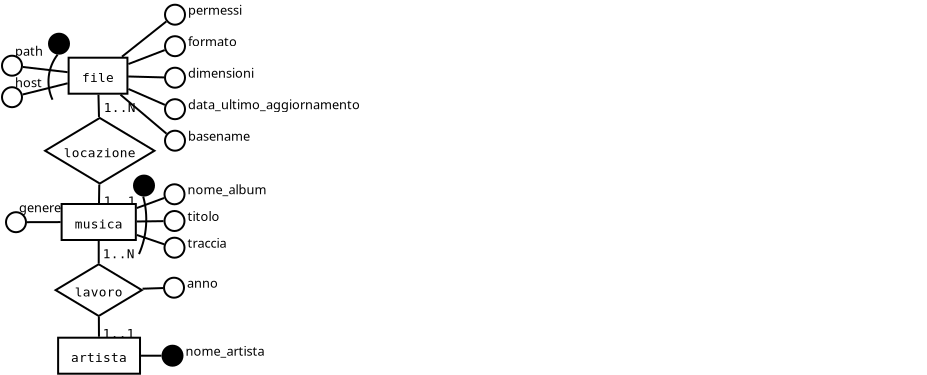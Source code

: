 <?xml version="1.0" encoding="UTF-8"?>
<dia:diagram xmlns:dia="http://www.lysator.liu.se/~alla/dia/">
  <dia:layer name="Sfondo" visible="true">
    <dia:object type="ER - Relationship" version="0" id="O0">
      <dia:attribute name="obj_pos">
        <dia:point val="33.881,2.013"/>
      </dia:attribute>
      <dia:attribute name="obj_bb">
        <dia:rectangle val="33.831,0.863;39.081,6.253"/>
      </dia:attribute>
      <dia:attribute name="elem_corner">
        <dia:point val="33.881,2.013"/>
      </dia:attribute>
      <dia:attribute name="elem_width">
        <dia:real val="5.15"/>
      </dia:attribute>
      <dia:attribute name="elem_height">
        <dia:real val="3.09"/>
      </dia:attribute>
      <dia:attribute name="border_width">
        <dia:real val="0.1"/>
      </dia:attribute>
      <dia:attribute name="border_color">
        <dia:color val="#000000"/>
      </dia:attribute>
      <dia:attribute name="inner_color">
        <dia:color val="#ffffff"/>
      </dia:attribute>
      <dia:attribute name="name">
        <dia:string>#locazione#</dia:string>
      </dia:attribute>
      <dia:attribute name="left_card">
        <dia:string>#1..N#</dia:string>
      </dia:attribute>
      <dia:attribute name="right_card">
        <dia:string>#1..1#</dia:string>
      </dia:attribute>
      <dia:attribute name="identifying">
        <dia:boolean val="false"/>
      </dia:attribute>
      <dia:attribute name="rotated">
        <dia:boolean val="true"/>
      </dia:attribute>
      <dia:attribute name="font">
        <dia:font family="monospace" style="0" name="Courier"/>
      </dia:attribute>
      <dia:attribute name="font_height">
        <dia:real val="0.8"/>
      </dia:attribute>
    </dia:object>
    <dia:object type="ER - Entity" version="0" id="O1">
      <dia:attribute name="obj_pos">
        <dia:point val="35.056,-1"/>
      </dia:attribute>
      <dia:attribute name="obj_bb">
        <dia:rectangle val="35.006,-1.05;37.906,0.85"/>
      </dia:attribute>
      <dia:attribute name="elem_corner">
        <dia:point val="35.056,-1"/>
      </dia:attribute>
      <dia:attribute name="elem_width">
        <dia:real val="2.8"/>
      </dia:attribute>
      <dia:attribute name="elem_height">
        <dia:real val="1.8"/>
      </dia:attribute>
      <dia:attribute name="border_width">
        <dia:real val="0.1"/>
      </dia:attribute>
      <dia:attribute name="border_color">
        <dia:color val="#000000"/>
      </dia:attribute>
      <dia:attribute name="inner_color">
        <dia:color val="#ffffff"/>
      </dia:attribute>
      <dia:attribute name="name">
        <dia:string>#file#</dia:string>
      </dia:attribute>
      <dia:attribute name="weak">
        <dia:boolean val="false"/>
      </dia:attribute>
      <dia:attribute name="associative">
        <dia:boolean val="false"/>
      </dia:attribute>
      <dia:attribute name="font">
        <dia:font family="monospace" style="0" name="Courier"/>
      </dia:attribute>
      <dia:attribute name="font_height">
        <dia:real val="0.8"/>
      </dia:attribute>
    </dia:object>
    <dia:object type="ER - Entity" version="0" id="O2">
      <dia:attribute name="obj_pos">
        <dia:point val="34.531,13"/>
      </dia:attribute>
      <dia:attribute name="obj_bb">
        <dia:rectangle val="34.481,12.95;38.431,14.85"/>
      </dia:attribute>
      <dia:attribute name="elem_corner">
        <dia:point val="34.531,13"/>
      </dia:attribute>
      <dia:attribute name="elem_width">
        <dia:real val="3.85"/>
      </dia:attribute>
      <dia:attribute name="elem_height">
        <dia:real val="1.8"/>
      </dia:attribute>
      <dia:attribute name="border_width">
        <dia:real val="0.1"/>
      </dia:attribute>
      <dia:attribute name="border_color">
        <dia:color val="#000000"/>
      </dia:attribute>
      <dia:attribute name="inner_color">
        <dia:color val="#ffffff"/>
      </dia:attribute>
      <dia:attribute name="name">
        <dia:string>#artista#</dia:string>
      </dia:attribute>
      <dia:attribute name="weak">
        <dia:boolean val="false"/>
      </dia:attribute>
      <dia:attribute name="associative">
        <dia:boolean val="false"/>
      </dia:attribute>
      <dia:attribute name="font">
        <dia:font family="monospace" style="0" name="Courier"/>
      </dia:attribute>
      <dia:attribute name="font_height">
        <dia:real val="0.8"/>
      </dia:attribute>
    </dia:object>
    <dia:object type="ER - Relationship" version="0" id="O3">
      <dia:attribute name="obj_pos">
        <dia:point val="34.406,9.328"/>
      </dia:attribute>
      <dia:attribute name="obj_bb">
        <dia:rectangle val="34.356,8.178;38.556,12.938"/>
      </dia:attribute>
      <dia:attribute name="elem_corner">
        <dia:point val="34.406,9.328"/>
      </dia:attribute>
      <dia:attribute name="elem_width">
        <dia:real val="4.1"/>
      </dia:attribute>
      <dia:attribute name="elem_height">
        <dia:real val="2.46"/>
      </dia:attribute>
      <dia:attribute name="border_width">
        <dia:real val="0.1"/>
      </dia:attribute>
      <dia:attribute name="border_color">
        <dia:color val="#000000"/>
      </dia:attribute>
      <dia:attribute name="inner_color">
        <dia:color val="#ffffff"/>
      </dia:attribute>
      <dia:attribute name="name">
        <dia:string>#lavoro#</dia:string>
      </dia:attribute>
      <dia:attribute name="left_card">
        <dia:string>#1..N#</dia:string>
      </dia:attribute>
      <dia:attribute name="right_card">
        <dia:string>#1..1#</dia:string>
      </dia:attribute>
      <dia:attribute name="identifying">
        <dia:boolean val="false"/>
      </dia:attribute>
      <dia:attribute name="rotated">
        <dia:boolean val="true"/>
      </dia:attribute>
      <dia:attribute name="font">
        <dia:font family="monospace" style="0" name="Courier"/>
      </dia:attribute>
      <dia:attribute name="font_height">
        <dia:real val="0.8"/>
      </dia:attribute>
    </dia:object>
    <dia:object type="ER - Entity" version="0" id="O4">
      <dia:attribute name="obj_pos">
        <dia:point val="34.706,6.315"/>
      </dia:attribute>
      <dia:attribute name="obj_bb">
        <dia:rectangle val="34.656,6.265;38.256,8.165"/>
      </dia:attribute>
      <dia:attribute name="elem_corner">
        <dia:point val="34.706,6.315"/>
      </dia:attribute>
      <dia:attribute name="elem_width">
        <dia:real val="3.5"/>
      </dia:attribute>
      <dia:attribute name="elem_height">
        <dia:real val="1.8"/>
      </dia:attribute>
      <dia:attribute name="border_width">
        <dia:real val="0.1"/>
      </dia:attribute>
      <dia:attribute name="border_color">
        <dia:color val="#000000"/>
      </dia:attribute>
      <dia:attribute name="inner_color">
        <dia:color val="#ffffff"/>
      </dia:attribute>
      <dia:attribute name="name">
        <dia:string>#musica#</dia:string>
      </dia:attribute>
      <dia:attribute name="weak">
        <dia:boolean val="false"/>
      </dia:attribute>
      <dia:attribute name="associative">
        <dia:boolean val="false"/>
      </dia:attribute>
      <dia:attribute name="font">
        <dia:font family="monospace" style="0" name="Courier"/>
      </dia:attribute>
      <dia:attribute name="font_height">
        <dia:real val="0.8"/>
      </dia:attribute>
    </dia:object>
    <dia:object type="Standard - Line" version="0" id="O5">
      <dia:attribute name="obj_pos">
        <dia:point val="38.431,13.9"/>
      </dia:attribute>
      <dia:attribute name="obj_bb">
        <dia:rectangle val="38.381,13.85;39.751,13.95"/>
      </dia:attribute>
      <dia:attribute name="conn_endpoints">
        <dia:point val="38.431,13.9"/>
        <dia:point val="39.701,13.9"/>
      </dia:attribute>
      <dia:attribute name="numcp">
        <dia:int val="1"/>
      </dia:attribute>
      <dia:connections>
        <dia:connection handle="0" to="O2" connection="8"/>
        <dia:connection handle="1" to="O27" connection="8"/>
      </dia:connections>
    </dia:object>
    <dia:object type="Standard - Text" version="1" id="O6">
      <dia:attribute name="obj_pos">
        <dia:point val="40.825,10.5"/>
      </dia:attribute>
      <dia:attribute name="obj_bb">
        <dia:rectangle val="40.825,9.97;42.288,10.895"/>
      </dia:attribute>
      <dia:attribute name="text">
        <dia:composite type="text">
          <dia:attribute name="string">
            <dia:string># anno#</dia:string>
          </dia:attribute>
          <dia:attribute name="font">
            <dia:font family="sans" style="0" name="Helvetica"/>
          </dia:attribute>
          <dia:attribute name="height">
            <dia:real val="0.8"/>
          </dia:attribute>
          <dia:attribute name="pos">
            <dia:point val="40.825,10.5"/>
          </dia:attribute>
          <dia:attribute name="color">
            <dia:color val="#000000"/>
          </dia:attribute>
          <dia:attribute name="alignment">
            <dia:enum val="0"/>
          </dia:attribute>
        </dia:composite>
      </dia:attribute>
      <dia:attribute name="valign">
        <dia:enum val="3"/>
      </dia:attribute>
      <dia:connections>
        <dia:connection handle="0" to="O7" connection="4"/>
      </dia:connections>
    </dia:object>
    <dia:object type="Standard - Ellipse" version="0" id="O7">
      <dia:attribute name="obj_pos">
        <dia:point val="39.825,10"/>
      </dia:attribute>
      <dia:attribute name="obj_bb">
        <dia:rectangle val="39.775,9.95;40.875,11.05"/>
      </dia:attribute>
      <dia:attribute name="elem_corner">
        <dia:point val="39.825,10"/>
      </dia:attribute>
      <dia:attribute name="elem_width">
        <dia:real val="1"/>
      </dia:attribute>
      <dia:attribute name="elem_height">
        <dia:real val="1"/>
      </dia:attribute>
    </dia:object>
    <dia:object type="Standard - Line" version="0" id="O8">
      <dia:attribute name="obj_pos">
        <dia:point val="38.549,10.526"/>
      </dia:attribute>
      <dia:attribute name="obj_bb">
        <dia:rectangle val="38.499,10.457;39.826,10.577"/>
      </dia:attribute>
      <dia:attribute name="conn_endpoints">
        <dia:point val="38.549,10.526"/>
        <dia:point val="39.775,10.508"/>
      </dia:attribute>
      <dia:attribute name="numcp">
        <dia:int val="1"/>
      </dia:attribute>
      <dia:connections>
        <dia:connection handle="0" to="O3" connection="8"/>
        <dia:connection handle="1" to="O7" connection="8"/>
      </dia:connections>
    </dia:object>
    <dia:object type="Standard - Text" version="1" id="O9">
      <dia:attribute name="obj_pos">
        <dia:point val="40.85,8.5"/>
      </dia:attribute>
      <dia:attribute name="obj_bb">
        <dia:rectangle val="40.85,7.97;42.735,8.895"/>
      </dia:attribute>
      <dia:attribute name="text">
        <dia:composite type="text">
          <dia:attribute name="string">
            <dia:string># traccia#</dia:string>
          </dia:attribute>
          <dia:attribute name="font">
            <dia:font family="sans" style="0" name="Helvetica"/>
          </dia:attribute>
          <dia:attribute name="height">
            <dia:real val="0.8"/>
          </dia:attribute>
          <dia:attribute name="pos">
            <dia:point val="40.85,8.5"/>
          </dia:attribute>
          <dia:attribute name="color">
            <dia:color val="#000000"/>
          </dia:attribute>
          <dia:attribute name="alignment">
            <dia:enum val="0"/>
          </dia:attribute>
        </dia:composite>
      </dia:attribute>
      <dia:attribute name="valign">
        <dia:enum val="3"/>
      </dia:attribute>
    </dia:object>
    <dia:object type="Standard - Text" version="1" id="O10">
      <dia:attribute name="obj_pos">
        <dia:point val="32.425,6.725"/>
      </dia:attribute>
      <dia:attribute name="obj_bb">
        <dia:rectangle val="32.425,6.195;34.407,7.12"/>
      </dia:attribute>
      <dia:attribute name="text">
        <dia:composite type="text">
          <dia:attribute name="string">
            <dia:string># genere#</dia:string>
          </dia:attribute>
          <dia:attribute name="font">
            <dia:font family="sans" style="0" name="Helvetica"/>
          </dia:attribute>
          <dia:attribute name="height">
            <dia:real val="0.8"/>
          </dia:attribute>
          <dia:attribute name="pos">
            <dia:point val="32.425,6.725"/>
          </dia:attribute>
          <dia:attribute name="color">
            <dia:color val="#000000"/>
          </dia:attribute>
          <dia:attribute name="alignment">
            <dia:enum val="0"/>
          </dia:attribute>
        </dia:composite>
      </dia:attribute>
      <dia:attribute name="valign">
        <dia:enum val="3"/>
      </dia:attribute>
      <dia:connections>
        <dia:connection handle="0" to="O11" connection="1"/>
      </dia:connections>
    </dia:object>
    <dia:object type="Standard - Ellipse" version="0" id="O11">
      <dia:attribute name="obj_pos">
        <dia:point val="31.925,6.725"/>
      </dia:attribute>
      <dia:attribute name="obj_bb">
        <dia:rectangle val="31.875,6.675;32.975,7.775"/>
      </dia:attribute>
      <dia:attribute name="elem_corner">
        <dia:point val="31.925,6.725"/>
      </dia:attribute>
      <dia:attribute name="elem_width">
        <dia:real val="1"/>
      </dia:attribute>
      <dia:attribute name="elem_height">
        <dia:real val="1"/>
      </dia:attribute>
    </dia:object>
    <dia:object type="Standard - Text" version="1" id="O12">
      <dia:attribute name="obj_pos">
        <dia:point val="32.225,-1.1"/>
      </dia:attribute>
      <dia:attribute name="obj_bb">
        <dia:rectangle val="32.225,-1.63;33.525,-0.705"/>
      </dia:attribute>
      <dia:attribute name="text">
        <dia:composite type="text">
          <dia:attribute name="string">
            <dia:string># path#</dia:string>
          </dia:attribute>
          <dia:attribute name="font">
            <dia:font family="sans" style="0" name="Helvetica"/>
          </dia:attribute>
          <dia:attribute name="height">
            <dia:real val="0.8"/>
          </dia:attribute>
          <dia:attribute name="pos">
            <dia:point val="32.225,-1.1"/>
          </dia:attribute>
          <dia:attribute name="color">
            <dia:color val="#000000"/>
          </dia:attribute>
          <dia:attribute name="alignment">
            <dia:enum val="0"/>
          </dia:attribute>
        </dia:composite>
      </dia:attribute>
      <dia:attribute name="valign">
        <dia:enum val="3"/>
      </dia:attribute>
    </dia:object>
    <dia:object type="Standard - Line" version="0" id="O13">
      <dia:attribute name="obj_pos">
        <dia:point val="35.008,0.268"/>
      </dia:attribute>
      <dia:attribute name="obj_bb">
        <dia:rectangle val="32.697,0.207;35.069,0.9"/>
      </dia:attribute>
      <dia:attribute name="conn_endpoints">
        <dia:point val="35.008,0.268"/>
        <dia:point val="32.758,0.84"/>
      </dia:attribute>
      <dia:attribute name="numcp">
        <dia:int val="1"/>
      </dia:attribute>
      <dia:connections>
        <dia:connection handle="0" to="O1" connection="8"/>
      </dia:connections>
    </dia:object>
    <dia:object type="Standard - Line" version="0" id="O14">
      <dia:attribute name="obj_pos">
        <dia:point val="35.008,-0.271"/>
      </dia:attribute>
      <dia:attribute name="obj_bb">
        <dia:rectangle val="32.715,-0.591;35.063,-0.216"/>
      </dia:attribute>
      <dia:attribute name="conn_endpoints">
        <dia:point val="35.008,-0.271"/>
        <dia:point val="32.771,-0.535"/>
      </dia:attribute>
      <dia:attribute name="numcp">
        <dia:int val="1"/>
      </dia:attribute>
      <dia:connections>
        <dia:connection handle="0" to="O1" connection="8"/>
      </dia:connections>
    </dia:object>
    <dia:object type="Standard - Arc" version="0" id="O15">
      <dia:attribute name="obj_pos">
        <dia:point val="34.575,-1.7"/>
      </dia:attribute>
      <dia:attribute name="obj_bb">
        <dia:rectangle val="34.023,-1.755;34.63,1.155"/>
      </dia:attribute>
      <dia:attribute name="conn_endpoints">
        <dia:point val="34.575,-1.7"/>
        <dia:point val="34.25,1.1"/>
      </dia:attribute>
      <dia:attribute name="curve_distance">
        <dia:real val="0.32"/>
      </dia:attribute>
      <dia:connections>
        <dia:connection handle="0" to="O16" connection="8"/>
      </dia:connections>
    </dia:object>
    <dia:object type="Standard - Ellipse" version="0" id="O16">
      <dia:attribute name="obj_pos">
        <dia:point val="34.075,-2.2"/>
      </dia:attribute>
      <dia:attribute name="obj_bb">
        <dia:rectangle val="34.025,-2.25;35.125,-1.15"/>
      </dia:attribute>
      <dia:attribute name="elem_corner">
        <dia:point val="34.075,-2.2"/>
      </dia:attribute>
      <dia:attribute name="elem_width">
        <dia:real val="1"/>
      </dia:attribute>
      <dia:attribute name="elem_height">
        <dia:real val="1"/>
      </dia:attribute>
      <dia:attribute name="inner_color">
        <dia:color val="#000000"/>
      </dia:attribute>
    </dia:object>
    <dia:object type="Standard - Text" version="1" id="O17">
      <dia:attribute name="obj_pos">
        <dia:point val="32.225,0.475"/>
      </dia:attribute>
      <dia:attribute name="obj_bb">
        <dia:rectangle val="32.225,-0.055;33.492,0.87"/>
      </dia:attribute>
      <dia:attribute name="text">
        <dia:composite type="text">
          <dia:attribute name="string">
            <dia:string># host#</dia:string>
          </dia:attribute>
          <dia:attribute name="font">
            <dia:font family="sans" style="0" name="Helvetica"/>
          </dia:attribute>
          <dia:attribute name="height">
            <dia:real val="0.8"/>
          </dia:attribute>
          <dia:attribute name="pos">
            <dia:point val="32.225,0.475"/>
          </dia:attribute>
          <dia:attribute name="color">
            <dia:color val="#000000"/>
          </dia:attribute>
          <dia:attribute name="alignment">
            <dia:enum val="0"/>
          </dia:attribute>
        </dia:composite>
      </dia:attribute>
      <dia:attribute name="valign">
        <dia:enum val="3"/>
      </dia:attribute>
    </dia:object>
    <dia:object type="Standard - Line" version="0" id="O18">
      <dia:attribute name="obj_pos">
        <dia:point val="36.456,0.847"/>
      </dia:attribute>
      <dia:attribute name="obj_bb">
        <dia:rectangle val="36.406,0.797;36.506,2.012"/>
      </dia:attribute>
      <dia:attribute name="conn_endpoints">
        <dia:point val="36.456,0.847"/>
        <dia:point val="36.456,1.962"/>
      </dia:attribute>
      <dia:attribute name="numcp">
        <dia:int val="1"/>
      </dia:attribute>
      <dia:connections>
        <dia:connection handle="0" to="O1" connection="8"/>
        <dia:connection handle="1" to="O0" connection="8"/>
      </dia:connections>
    </dia:object>
    <dia:object type="Standard - Line" version="0" id="O19">
      <dia:attribute name="obj_pos">
        <dia:point val="36.456,6.268"/>
      </dia:attribute>
      <dia:attribute name="obj_bb">
        <dia:rectangle val="36.406,5.103;36.506,6.318"/>
      </dia:attribute>
      <dia:attribute name="conn_endpoints">
        <dia:point val="36.456,6.268"/>
        <dia:point val="36.456,5.153"/>
      </dia:attribute>
      <dia:attribute name="numcp">
        <dia:int val="1"/>
      </dia:attribute>
      <dia:connections>
        <dia:connection handle="0" to="O4" connection="8"/>
        <dia:connection handle="1" to="O0" connection="8"/>
      </dia:connections>
    </dia:object>
    <dia:object type="Standard - Line" version="0" id="O20">
      <dia:attribute name="obj_pos">
        <dia:point val="38.256,7.192"/>
      </dia:attribute>
      <dia:attribute name="obj_bb">
        <dia:rectangle val="38.205,7.121;39.851,7.242"/>
      </dia:attribute>
      <dia:attribute name="conn_endpoints">
        <dia:point val="38.256,7.192"/>
        <dia:point val="39.8,7.172"/>
      </dia:attribute>
      <dia:attribute name="numcp">
        <dia:int val="1"/>
      </dia:attribute>
      <dia:connections>
        <dia:connection handle="0" to="O4" connection="8"/>
      </dia:connections>
    </dia:object>
    <dia:object type="Standard - Line" version="0" id="O21">
      <dia:attribute name="obj_pos">
        <dia:point val="34.657,7.219"/>
      </dia:attribute>
      <dia:attribute name="obj_bb">
        <dia:rectangle val="32.925,7.169;34.707,7.274"/>
      </dia:attribute>
      <dia:attribute name="conn_endpoints">
        <dia:point val="34.657,7.219"/>
        <dia:point val="32.975,7.224"/>
      </dia:attribute>
      <dia:attribute name="numcp">
        <dia:int val="1"/>
      </dia:attribute>
      <dia:connections>
        <dia:connection handle="0" to="O4" connection="8"/>
        <dia:connection handle="1" to="O11" connection="8"/>
      </dia:connections>
    </dia:object>
    <dia:object type="Standard - Line" version="0" id="O22">
      <dia:attribute name="obj_pos">
        <dia:point val="38.256,7.809"/>
      </dia:attribute>
      <dia:attribute name="obj_bb">
        <dia:rectangle val="38.193,7.746;39.891,8.391"/>
      </dia:attribute>
      <dia:attribute name="conn_endpoints">
        <dia:point val="38.256,7.809"/>
        <dia:point val="39.828,8.328"/>
      </dia:attribute>
      <dia:attribute name="numcp">
        <dia:int val="1"/>
      </dia:attribute>
      <dia:connections>
        <dia:connection handle="0" to="O4" connection="8"/>
      </dia:connections>
    </dia:object>
    <dia:object type="Standard - Line" version="0" id="O23">
      <dia:attribute name="obj_pos">
        <dia:point val="38.256,6.575"/>
      </dia:attribute>
      <dia:attribute name="obj_bb">
        <dia:rectangle val="38.192,5.95;39.896,6.638"/>
      </dia:attribute>
      <dia:attribute name="conn_endpoints">
        <dia:point val="38.256,6.575"/>
        <dia:point val="39.832,6.014"/>
      </dia:attribute>
      <dia:attribute name="numcp">
        <dia:int val="1"/>
      </dia:attribute>
      <dia:connections>
        <dia:connection handle="0" to="O4" connection="8"/>
      </dia:connections>
    </dia:object>
    <dia:object type="Standard - Line" version="0" id="O24">
      <dia:attribute name="obj_pos">
        <dia:point val="36.456,8.165"/>
      </dia:attribute>
      <dia:attribute name="obj_bb">
        <dia:rectangle val="36.406,8.115;36.506,9.328"/>
      </dia:attribute>
      <dia:attribute name="conn_endpoints">
        <dia:point val="36.456,8.165"/>
        <dia:point val="36.456,9.278"/>
      </dia:attribute>
      <dia:attribute name="numcp">
        <dia:int val="1"/>
      </dia:attribute>
      <dia:connections>
        <dia:connection handle="0" to="O4" connection="8"/>
        <dia:connection handle="1" to="O3" connection="8"/>
      </dia:connections>
    </dia:object>
    <dia:object type="Standard - Line" version="0" id="O25">
      <dia:attribute name="obj_pos">
        <dia:point val="36.456,11.838"/>
      </dia:attribute>
      <dia:attribute name="obj_bb">
        <dia:rectangle val="36.406,11.787;36.506,13.0"/>
      </dia:attribute>
      <dia:attribute name="conn_endpoints">
        <dia:point val="36.456,11.838"/>
        <dia:point val="36.456,12.95"/>
      </dia:attribute>
      <dia:attribute name="numcp">
        <dia:int val="1"/>
      </dia:attribute>
      <dia:connections>
        <dia:connection handle="0" to="O3" connection="8"/>
        <dia:connection handle="1" to="O2" connection="8"/>
      </dia:connections>
    </dia:object>
    <dia:object type="Standard - Text" version="1" id="O26">
      <dia:attribute name="obj_pos">
        <dia:point val="40.75,13.9"/>
      </dia:attribute>
      <dia:attribute name="obj_bb">
        <dia:rectangle val="40.75,13.37;44.29,14.295"/>
      </dia:attribute>
      <dia:attribute name="text">
        <dia:composite type="text">
          <dia:attribute name="string">
            <dia:string># nome_artista#</dia:string>
          </dia:attribute>
          <dia:attribute name="font">
            <dia:font family="sans" style="0" name="Helvetica"/>
          </dia:attribute>
          <dia:attribute name="height">
            <dia:real val="0.8"/>
          </dia:attribute>
          <dia:attribute name="pos">
            <dia:point val="40.75,13.9"/>
          </dia:attribute>
          <dia:attribute name="color">
            <dia:color val="#000000"/>
          </dia:attribute>
          <dia:attribute name="alignment">
            <dia:enum val="0"/>
          </dia:attribute>
        </dia:composite>
      </dia:attribute>
      <dia:attribute name="valign">
        <dia:enum val="3"/>
      </dia:attribute>
      <dia:connections>
        <dia:connection handle="0" to="O27" connection="4"/>
      </dia:connections>
    </dia:object>
    <dia:object type="Standard - Ellipse" version="0" id="O27">
      <dia:attribute name="obj_pos">
        <dia:point val="39.75,13.4"/>
      </dia:attribute>
      <dia:attribute name="obj_bb">
        <dia:rectangle val="39.7,13.35;40.8,14.45"/>
      </dia:attribute>
      <dia:attribute name="elem_corner">
        <dia:point val="39.75,13.4"/>
      </dia:attribute>
      <dia:attribute name="elem_width">
        <dia:real val="1"/>
      </dia:attribute>
      <dia:attribute name="elem_height">
        <dia:real val="1"/>
      </dia:attribute>
      <dia:attribute name="inner_color">
        <dia:color val="#000000"/>
      </dia:attribute>
    </dia:object>
    <dia:object type="Standard - Arc" version="0" id="O28">
      <dia:attribute name="obj_pos">
        <dia:point val="38.825,5.394"/>
      </dia:attribute>
      <dia:attribute name="obj_bb">
        <dia:rectangle val="38.522,5.34;39.014,8.872"/>
      </dia:attribute>
      <dia:attribute name="conn_endpoints">
        <dia:point val="38.825,5.394"/>
        <dia:point val="38.575,8.819"/>
      </dia:attribute>
      <dia:attribute name="curve_distance">
        <dia:real val="-0.248"/>
      </dia:attribute>
      <dia:connections>
        <dia:connection handle="0" to="O29" connection="8"/>
      </dia:connections>
    </dia:object>
    <dia:object type="Standard - Ellipse" version="0" id="O29">
      <dia:attribute name="obj_pos">
        <dia:point val="38.325,4.894"/>
      </dia:attribute>
      <dia:attribute name="obj_bb">
        <dia:rectangle val="38.275,4.844;39.375,5.944"/>
      </dia:attribute>
      <dia:attribute name="elem_corner">
        <dia:point val="38.325,4.894"/>
      </dia:attribute>
      <dia:attribute name="elem_width">
        <dia:real val="1"/>
      </dia:attribute>
      <dia:attribute name="elem_height">
        <dia:real val="1"/>
      </dia:attribute>
      <dia:attribute name="inner_color">
        <dia:color val="#000000"/>
      </dia:attribute>
    </dia:object>
    <dia:object type="Standard - Text" version="1" id="O30">
      <dia:attribute name="obj_pos">
        <dia:point val="40.85,7.165"/>
      </dia:attribute>
      <dia:attribute name="obj_bb">
        <dia:rectangle val="40.85,6.635;42.248,7.56"/>
      </dia:attribute>
      <dia:attribute name="text">
        <dia:composite type="text">
          <dia:attribute name="string">
            <dia:string># titolo#</dia:string>
          </dia:attribute>
          <dia:attribute name="font">
            <dia:font family="sans" style="0" name="Helvetica"/>
          </dia:attribute>
          <dia:attribute name="height">
            <dia:real val="0.8"/>
          </dia:attribute>
          <dia:attribute name="pos">
            <dia:point val="40.85,7.165"/>
          </dia:attribute>
          <dia:attribute name="color">
            <dia:color val="#000000"/>
          </dia:attribute>
          <dia:attribute name="alignment">
            <dia:enum val="0"/>
          </dia:attribute>
        </dia:composite>
      </dia:attribute>
      <dia:attribute name="valign">
        <dia:enum val="3"/>
      </dia:attribute>
    </dia:object>
    <dia:object type="Standard - Text" version="1" id="O31">
      <dia:attribute name="obj_pos">
        <dia:point val="40.85,5.829"/>
      </dia:attribute>
      <dia:attribute name="obj_bb">
        <dia:rectangle val="40.85,5.299;44.388,6.224"/>
      </dia:attribute>
      <dia:attribute name="text">
        <dia:composite type="text">
          <dia:attribute name="string">
            <dia:string># nome_album#</dia:string>
          </dia:attribute>
          <dia:attribute name="font">
            <dia:font family="sans" style="0" name="Helvetica"/>
          </dia:attribute>
          <dia:attribute name="height">
            <dia:real val="0.8"/>
          </dia:attribute>
          <dia:attribute name="pos">
            <dia:point val="40.85,5.829"/>
          </dia:attribute>
          <dia:attribute name="color">
            <dia:color val="#000000"/>
          </dia:attribute>
          <dia:attribute name="alignment">
            <dia:enum val="0"/>
          </dia:attribute>
        </dia:composite>
      </dia:attribute>
      <dia:attribute name="valign">
        <dia:enum val="3"/>
      </dia:attribute>
    </dia:object>
    <dia:object type="Standard - Line" version="0" id="O32">
      <dia:attribute name="obj_pos">
        <dia:point val="37.675,-1.049"/>
      </dia:attribute>
      <dia:attribute name="obj_bb">
        <dia:rectangle val="37.605,-2.883;40.012,-0.978"/>
      </dia:attribute>
      <dia:attribute name="conn_endpoints">
        <dia:point val="37.675,-1.049"/>
        <dia:point val="39.942,-2.813"/>
      </dia:attribute>
      <dia:attribute name="numcp">
        <dia:int val="1"/>
      </dia:attribute>
      <dia:connections>
        <dia:connection handle="0" to="O1" connection="8"/>
      </dia:connections>
    </dia:object>
    <dia:object type="Standard - Line" version="0" id="O33">
      <dia:attribute name="obj_pos">
        <dia:point val="37.905,0.519"/>
      </dia:attribute>
      <dia:attribute name="obj_bb">
        <dia:rectangle val="37.839,0.454;39.935,1.425"/>
      </dia:attribute>
      <dia:attribute name="conn_endpoints">
        <dia:point val="37.905,0.519"/>
        <dia:point val="39.869,1.359"/>
      </dia:attribute>
      <dia:attribute name="numcp">
        <dia:int val="1"/>
      </dia:attribute>
      <dia:connections>
        <dia:connection handle="0" to="O1" connection="8"/>
      </dia:connections>
    </dia:object>
    <dia:object type="Standard - Text" version="1" id="O34">
      <dia:attribute name="obj_pos">
        <dia:point val="40.875,-3.15"/>
      </dia:attribute>
      <dia:attribute name="obj_bb">
        <dia:rectangle val="40.875,-3.68;43.407,-2.755"/>
      </dia:attribute>
      <dia:attribute name="text">
        <dia:composite type="text">
          <dia:attribute name="string">
            <dia:string># permessi#</dia:string>
          </dia:attribute>
          <dia:attribute name="font">
            <dia:font family="sans" style="0" name="Helvetica"/>
          </dia:attribute>
          <dia:attribute name="height">
            <dia:real val="0.8"/>
          </dia:attribute>
          <dia:attribute name="pos">
            <dia:point val="40.875,-3.15"/>
          </dia:attribute>
          <dia:attribute name="color">
            <dia:color val="#000000"/>
          </dia:attribute>
          <dia:attribute name="alignment">
            <dia:enum val="0"/>
          </dia:attribute>
        </dia:composite>
      </dia:attribute>
      <dia:attribute name="valign">
        <dia:enum val="3"/>
      </dia:attribute>
    </dia:object>
    <dia:object type="Standard - Text" version="1" id="O35">
      <dia:attribute name="obj_pos">
        <dia:point val="40.875,1.575"/>
      </dia:attribute>
      <dia:attribute name="obj_bb">
        <dia:rectangle val="40.875,1.045;48.28,1.97"/>
      </dia:attribute>
      <dia:attribute name="text">
        <dia:composite type="text">
          <dia:attribute name="string">
            <dia:string># data_ultimo_aggiornamento#</dia:string>
          </dia:attribute>
          <dia:attribute name="font">
            <dia:font family="sans" style="0" name="Helvetica"/>
          </dia:attribute>
          <dia:attribute name="height">
            <dia:real val="0.8"/>
          </dia:attribute>
          <dia:attribute name="pos">
            <dia:point val="40.875,1.575"/>
          </dia:attribute>
          <dia:attribute name="color">
            <dia:color val="#000000"/>
          </dia:attribute>
          <dia:attribute name="alignment">
            <dia:enum val="0"/>
          </dia:attribute>
        </dia:composite>
      </dia:attribute>
      <dia:attribute name="valign">
        <dia:enum val="3"/>
      </dia:attribute>
    </dia:object>
    <dia:object type="Standard - Text" version="1" id="O36">
      <dia:attribute name="obj_pos">
        <dia:point val="40.875,-1.575"/>
      </dia:attribute>
      <dia:attribute name="obj_bb">
        <dia:rectangle val="40.875,-2.105;43.017,-1.18"/>
      </dia:attribute>
      <dia:attribute name="text">
        <dia:composite type="text">
          <dia:attribute name="string">
            <dia:string># formato#</dia:string>
          </dia:attribute>
          <dia:attribute name="font">
            <dia:font family="sans" style="0" name="Helvetica"/>
          </dia:attribute>
          <dia:attribute name="height">
            <dia:real val="0.8"/>
          </dia:attribute>
          <dia:attribute name="pos">
            <dia:point val="40.875,-1.575"/>
          </dia:attribute>
          <dia:attribute name="color">
            <dia:color val="#000000"/>
          </dia:attribute>
          <dia:attribute name="alignment">
            <dia:enum val="0"/>
          </dia:attribute>
        </dia:composite>
      </dia:attribute>
      <dia:attribute name="valign">
        <dia:enum val="3"/>
      </dia:attribute>
    </dia:object>
    <dia:object type="Standard - Line" version="0" id="O37">
      <dia:attribute name="obj_pos">
        <dia:point val="39.86,-1.381"/>
      </dia:attribute>
      <dia:attribute name="obj_bb">
        <dia:rectangle val="37.84,-1.445;39.924,-0.581"/>
      </dia:attribute>
      <dia:attribute name="conn_endpoints">
        <dia:point val="39.86,-1.381"/>
        <dia:point val="37.905,-0.645"/>
      </dia:attribute>
      <dia:attribute name="numcp">
        <dia:int val="1"/>
      </dia:attribute>
      <dia:connections>
        <dia:connection handle="1" to="O1" connection="8"/>
      </dia:connections>
    </dia:object>
    <dia:object type="Standard - Line" version="0" id="O38">
      <dia:attribute name="obj_pos">
        <dia:point val="37.905,-0.063"/>
      </dia:attribute>
      <dia:attribute name="obj_bb">
        <dia:rectangle val="37.853,-0.114;39.877,0.037"/>
      </dia:attribute>
      <dia:attribute name="conn_endpoints">
        <dia:point val="37.905,-0.063"/>
        <dia:point val="39.825,-0.014"/>
      </dia:attribute>
      <dia:attribute name="numcp">
        <dia:int val="1"/>
      </dia:attribute>
      <dia:connections>
        <dia:connection handle="0" to="O1" connection="8"/>
      </dia:connections>
    </dia:object>
    <dia:object type="Standard - Text" version="1" id="O39">
      <dia:attribute name="obj_pos">
        <dia:point val="40.875,-4.441e-16"/>
      </dia:attribute>
      <dia:attribute name="obj_bb">
        <dia:rectangle val="40.875,-0.53;43.83,0.395"/>
      </dia:attribute>
      <dia:attribute name="text">
        <dia:composite type="text">
          <dia:attribute name="string">
            <dia:string># dimensioni#</dia:string>
          </dia:attribute>
          <dia:attribute name="font">
            <dia:font family="sans" style="0" name="Helvetica"/>
          </dia:attribute>
          <dia:attribute name="height">
            <dia:real val="0.8"/>
          </dia:attribute>
          <dia:attribute name="pos">
            <dia:point val="40.875,-4.441e-16"/>
          </dia:attribute>
          <dia:attribute name="color">
            <dia:color val="#000000"/>
          </dia:attribute>
          <dia:attribute name="alignment">
            <dia:enum val="0"/>
          </dia:attribute>
        </dia:composite>
      </dia:attribute>
      <dia:attribute name="valign">
        <dia:enum val="3"/>
      </dia:attribute>
    </dia:object>
    <dia:object type="Standard - Line" version="0" id="O40">
      <dia:attribute name="obj_pos">
        <dia:point val="37.602,0.85"/>
      </dia:attribute>
      <dia:attribute name="obj_bb">
        <dia:rectangle val="37.531,0.779;40.022,2.869"/>
      </dia:attribute>
      <dia:attribute name="conn_endpoints">
        <dia:point val="37.602,0.85"/>
        <dia:point val="39.952,2.799"/>
      </dia:attribute>
      <dia:attribute name="numcp">
        <dia:int val="1"/>
      </dia:attribute>
      <dia:connections>
        <dia:connection handle="0" to="O1" connection="8"/>
      </dia:connections>
    </dia:object>
    <dia:object type="Standard - Text" version="1" id="O41">
      <dia:attribute name="obj_pos">
        <dia:point val="40.875,3.15"/>
      </dia:attribute>
      <dia:attribute name="obj_bb">
        <dia:rectangle val="40.875,2.62;43.765,3.545"/>
      </dia:attribute>
      <dia:attribute name="text">
        <dia:composite type="text">
          <dia:attribute name="string">
            <dia:string># basename#</dia:string>
          </dia:attribute>
          <dia:attribute name="font">
            <dia:font family="sans" style="0" name="Helvetica"/>
          </dia:attribute>
          <dia:attribute name="height">
            <dia:real val="0.8"/>
          </dia:attribute>
          <dia:attribute name="pos">
            <dia:point val="40.875,3.15"/>
          </dia:attribute>
          <dia:attribute name="color">
            <dia:color val="#000000"/>
          </dia:attribute>
          <dia:attribute name="alignment">
            <dia:enum val="0"/>
          </dia:attribute>
        </dia:composite>
      </dia:attribute>
      <dia:attribute name="valign">
        <dia:enum val="3"/>
      </dia:attribute>
    </dia:object>
    <dia:group>
      <dia:object type="Standard - Ellipse" version="0" id="O42">
        <dia:attribute name="obj_pos">
          <dia:point val="31.725,-1.1"/>
        </dia:attribute>
        <dia:attribute name="obj_bb">
          <dia:rectangle val="31.675,-1.15;32.775,-0.05"/>
        </dia:attribute>
        <dia:attribute name="elem_corner">
          <dia:point val="31.725,-1.1"/>
        </dia:attribute>
        <dia:attribute name="elem_width">
          <dia:real val="1"/>
        </dia:attribute>
        <dia:attribute name="elem_height">
          <dia:real val="1"/>
        </dia:attribute>
      </dia:object>
      <dia:object type="Standard - Ellipse" version="0" id="O43">
        <dia:attribute name="obj_pos">
          <dia:point val="31.725,0.475"/>
        </dia:attribute>
        <dia:attribute name="obj_bb">
          <dia:rectangle val="31.675,0.425;32.775,1.525"/>
        </dia:attribute>
        <dia:attribute name="elem_corner">
          <dia:point val="31.725,0.475"/>
        </dia:attribute>
        <dia:attribute name="elem_width">
          <dia:real val="1"/>
        </dia:attribute>
        <dia:attribute name="elem_height">
          <dia:real val="1"/>
        </dia:attribute>
      </dia:object>
    </dia:group>
    <dia:group>
      <dia:object type="Standard - Ellipse" version="0" id="O44">
        <dia:attribute name="obj_pos">
          <dia:point val="39.875,-3.65"/>
        </dia:attribute>
        <dia:attribute name="obj_bb">
          <dia:rectangle val="39.825,-3.7;40.925,-2.6"/>
        </dia:attribute>
        <dia:attribute name="elem_corner">
          <dia:point val="39.875,-3.65"/>
        </dia:attribute>
        <dia:attribute name="elem_width">
          <dia:real val="1"/>
        </dia:attribute>
        <dia:attribute name="elem_height">
          <dia:real val="1"/>
        </dia:attribute>
      </dia:object>
      <dia:object type="Standard - Ellipse" version="0" id="O45">
        <dia:attribute name="obj_pos">
          <dia:point val="39.875,1.075"/>
        </dia:attribute>
        <dia:attribute name="obj_bb">
          <dia:rectangle val="39.825,1.025;40.925,2.125"/>
        </dia:attribute>
        <dia:attribute name="elem_corner">
          <dia:point val="39.875,1.075"/>
        </dia:attribute>
        <dia:attribute name="elem_width">
          <dia:real val="1"/>
        </dia:attribute>
        <dia:attribute name="elem_height">
          <dia:real val="1.0"/>
        </dia:attribute>
      </dia:object>
      <dia:object type="Standard - Ellipse" version="0" id="O46">
        <dia:attribute name="obj_pos">
          <dia:point val="39.875,-2.075"/>
        </dia:attribute>
        <dia:attribute name="obj_bb">
          <dia:rectangle val="39.825,-2.125;40.925,-1.025"/>
        </dia:attribute>
        <dia:attribute name="elem_corner">
          <dia:point val="39.875,-2.075"/>
        </dia:attribute>
        <dia:attribute name="elem_width">
          <dia:real val="1"/>
        </dia:attribute>
        <dia:attribute name="elem_height">
          <dia:real val="1"/>
        </dia:attribute>
      </dia:object>
      <dia:object type="Standard - Ellipse" version="0" id="O47">
        <dia:attribute name="obj_pos">
          <dia:point val="39.875,-0.5"/>
        </dia:attribute>
        <dia:attribute name="obj_bb">
          <dia:rectangle val="39.825,-0.55;40.925,0.55"/>
        </dia:attribute>
        <dia:attribute name="elem_corner">
          <dia:point val="39.875,-0.5"/>
        </dia:attribute>
        <dia:attribute name="elem_width">
          <dia:real val="1"/>
        </dia:attribute>
        <dia:attribute name="elem_height">
          <dia:real val="1"/>
        </dia:attribute>
      </dia:object>
      <dia:object type="Standard - Ellipse" version="0" id="O48">
        <dia:attribute name="obj_pos">
          <dia:point val="39.875,2.65"/>
        </dia:attribute>
        <dia:attribute name="obj_bb">
          <dia:rectangle val="39.825,2.6;40.925,3.7"/>
        </dia:attribute>
        <dia:attribute name="elem_corner">
          <dia:point val="39.875,2.65"/>
        </dia:attribute>
        <dia:attribute name="elem_width">
          <dia:real val="1"/>
        </dia:attribute>
        <dia:attribute name="elem_height">
          <dia:real val="1"/>
        </dia:attribute>
      </dia:object>
    </dia:group>
    <dia:group>
      <dia:object type="Standard - Ellipse" version="0" id="O49">
        <dia:attribute name="obj_pos">
          <dia:point val="39.85,8"/>
        </dia:attribute>
        <dia:attribute name="obj_bb">
          <dia:rectangle val="39.8,7.95;40.9,9.05"/>
        </dia:attribute>
        <dia:attribute name="elem_corner">
          <dia:point val="39.85,8"/>
        </dia:attribute>
        <dia:attribute name="elem_width">
          <dia:real val="1"/>
        </dia:attribute>
        <dia:attribute name="elem_height">
          <dia:real val="1"/>
        </dia:attribute>
      </dia:object>
      <dia:object type="Standard - Ellipse" version="0" id="O50">
        <dia:attribute name="obj_pos">
          <dia:point val="39.85,6.665"/>
        </dia:attribute>
        <dia:attribute name="obj_bb">
          <dia:rectangle val="39.8,6.615;40.9,7.715"/>
        </dia:attribute>
        <dia:attribute name="elem_corner">
          <dia:point val="39.85,6.665"/>
        </dia:attribute>
        <dia:attribute name="elem_width">
          <dia:real val="1"/>
        </dia:attribute>
        <dia:attribute name="elem_height">
          <dia:real val="1"/>
        </dia:attribute>
      </dia:object>
      <dia:object type="Standard - Ellipse" version="0" id="O51">
        <dia:attribute name="obj_pos">
          <dia:point val="39.85,5.329"/>
        </dia:attribute>
        <dia:attribute name="obj_bb">
          <dia:rectangle val="39.8,5.279;40.9,6.379"/>
        </dia:attribute>
        <dia:attribute name="elem_corner">
          <dia:point val="39.85,5.329"/>
        </dia:attribute>
        <dia:attribute name="elem_width">
          <dia:real val="1"/>
        </dia:attribute>
        <dia:attribute name="elem_height">
          <dia:real val="1"/>
        </dia:attribute>
      </dia:object>
    </dia:group>
  </dia:layer>
</dia:diagram>
